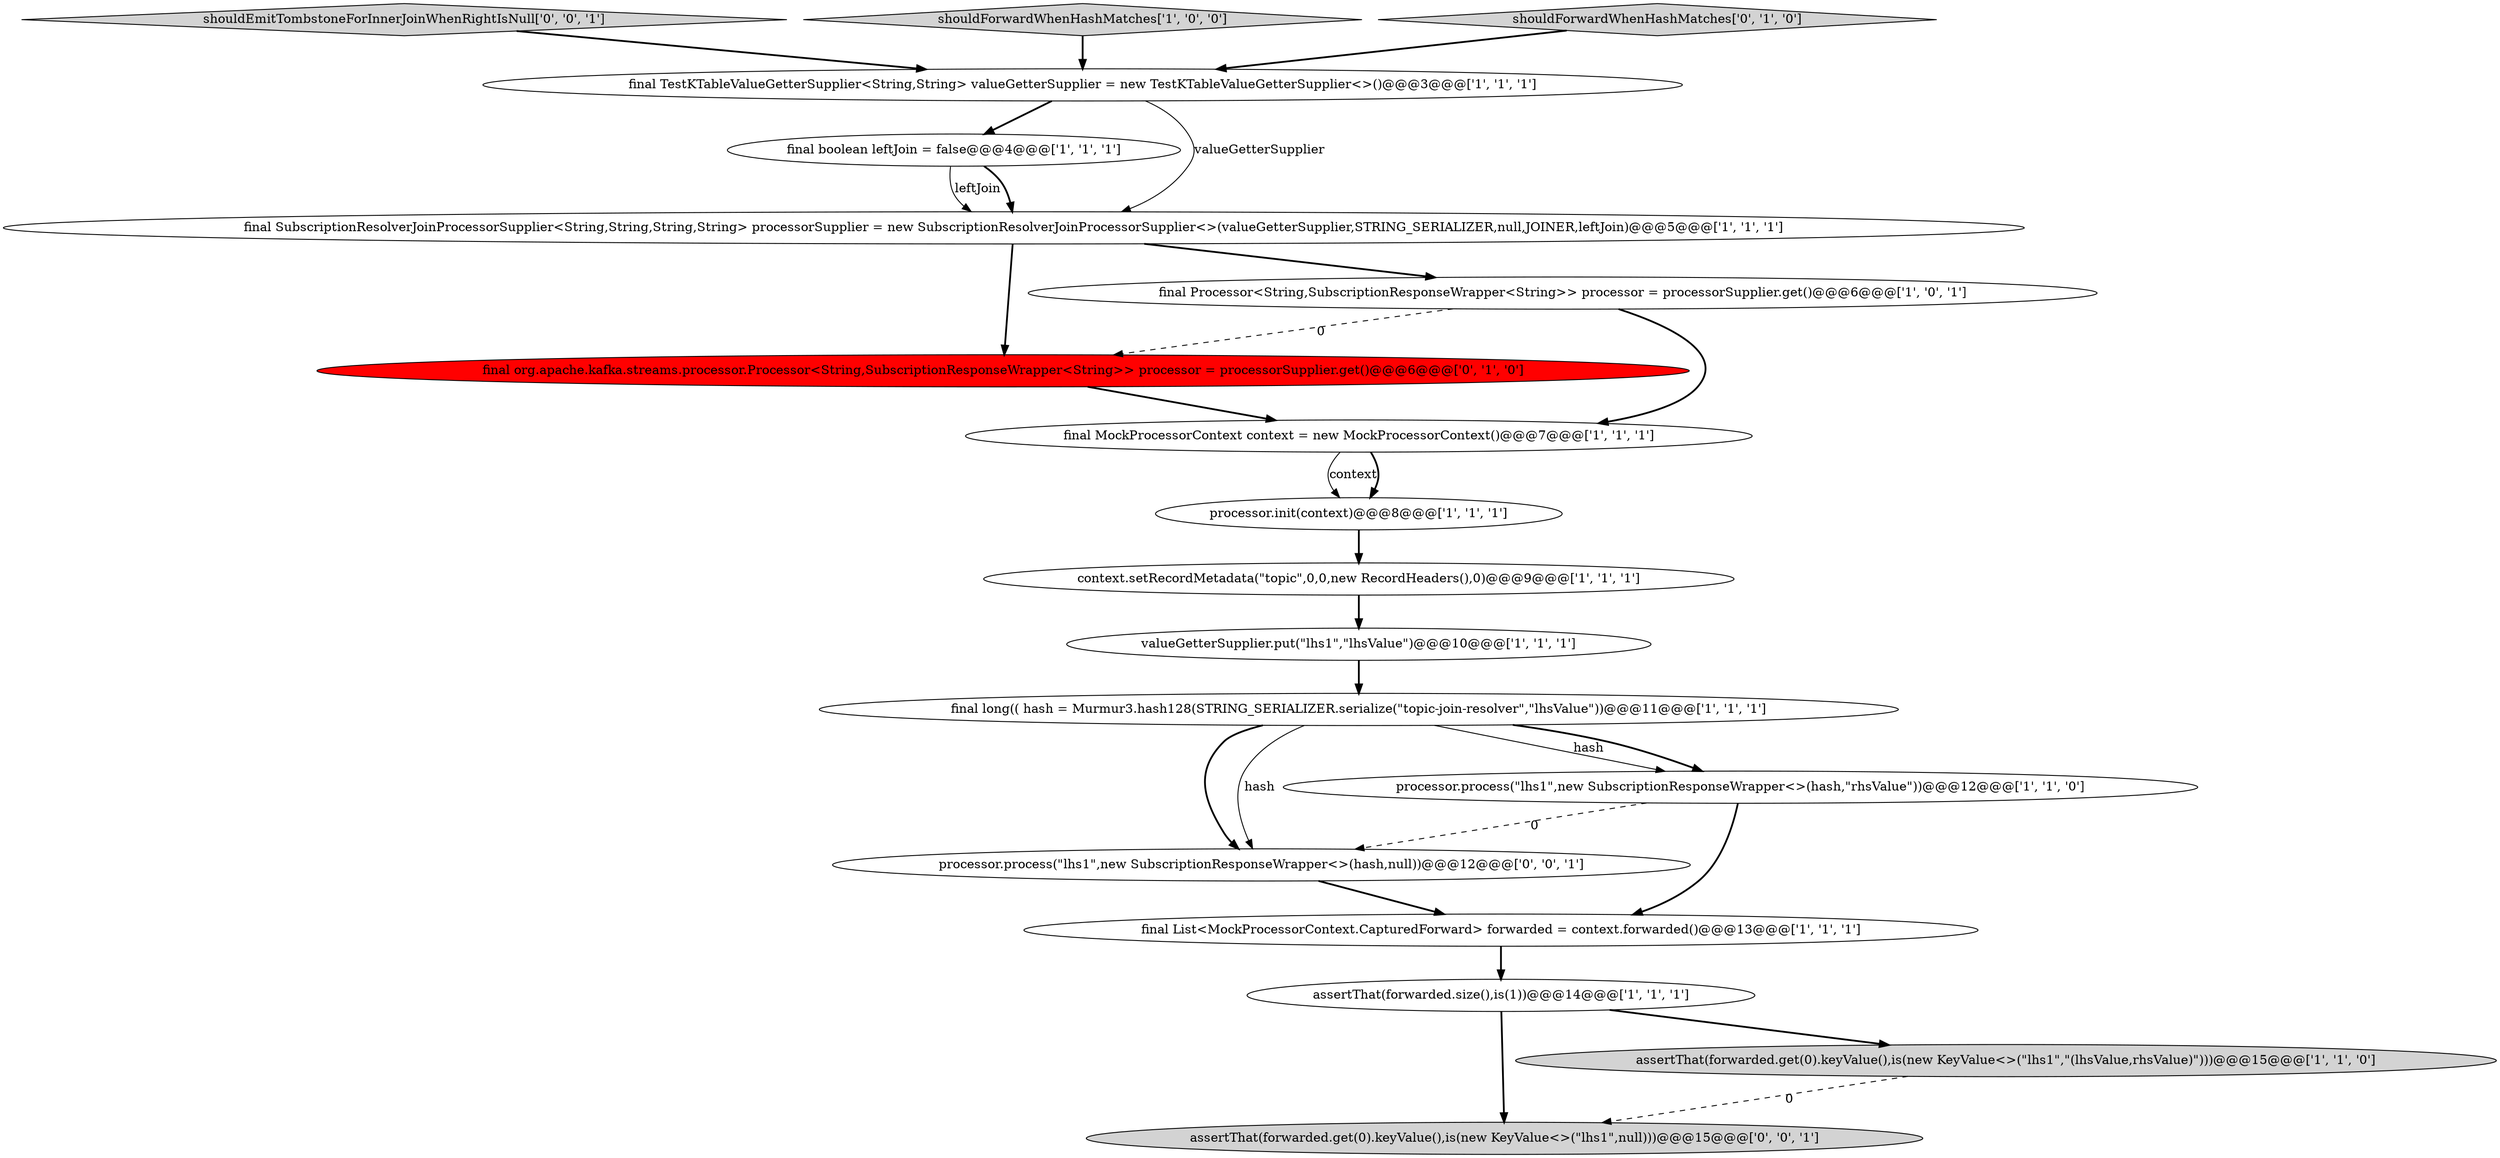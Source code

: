 digraph {
3 [style = filled, label = "final List<MockProcessorContext.CapturedForward> forwarded = context.forwarded()@@@13@@@['1', '1', '1']", fillcolor = white, shape = ellipse image = "AAA0AAABBB1BBB"];
15 [style = filled, label = "final org.apache.kafka.streams.processor.Processor<String,SubscriptionResponseWrapper<String>> processor = processorSupplier.get()@@@6@@@['0', '1', '0']", fillcolor = red, shape = ellipse image = "AAA1AAABBB2BBB"];
17 [style = filled, label = "assertThat(forwarded.get(0).keyValue(),is(new KeyValue<>(\"lhs1\",null)))@@@15@@@['0', '0', '1']", fillcolor = lightgray, shape = ellipse image = "AAA0AAABBB3BBB"];
1 [style = filled, label = "final MockProcessorContext context = new MockProcessorContext()@@@7@@@['1', '1', '1']", fillcolor = white, shape = ellipse image = "AAA0AAABBB1BBB"];
5 [style = filled, label = "context.setRecordMetadata(\"topic\",0,0,new RecordHeaders(),0)@@@9@@@['1', '1', '1']", fillcolor = white, shape = ellipse image = "AAA0AAABBB1BBB"];
18 [style = filled, label = "processor.process(\"lhs1\",new SubscriptionResponseWrapper<>(hash,null))@@@12@@@['0', '0', '1']", fillcolor = white, shape = ellipse image = "AAA0AAABBB3BBB"];
16 [style = filled, label = "shouldEmitTombstoneForInnerJoinWhenRightIsNull['0', '0', '1']", fillcolor = lightgray, shape = diamond image = "AAA0AAABBB3BBB"];
12 [style = filled, label = "processor.init(context)@@@8@@@['1', '1', '1']", fillcolor = white, shape = ellipse image = "AAA0AAABBB1BBB"];
11 [style = filled, label = "final TestKTableValueGetterSupplier<String,String> valueGetterSupplier = new TestKTableValueGetterSupplier<>()@@@3@@@['1', '1', '1']", fillcolor = white, shape = ellipse image = "AAA0AAABBB1BBB"];
0 [style = filled, label = "assertThat(forwarded.size(),is(1))@@@14@@@['1', '1', '1']", fillcolor = white, shape = ellipse image = "AAA0AAABBB1BBB"];
2 [style = filled, label = "valueGetterSupplier.put(\"lhs1\",\"lhsValue\")@@@10@@@['1', '1', '1']", fillcolor = white, shape = ellipse image = "AAA0AAABBB1BBB"];
7 [style = filled, label = "shouldForwardWhenHashMatches['1', '0', '0']", fillcolor = lightgray, shape = diamond image = "AAA0AAABBB1BBB"];
8 [style = filled, label = "processor.process(\"lhs1\",new SubscriptionResponseWrapper<>(hash,\"rhsValue\"))@@@12@@@['1', '1', '0']", fillcolor = white, shape = ellipse image = "AAA0AAABBB1BBB"];
4 [style = filled, label = "final Processor<String,SubscriptionResponseWrapper<String>> processor = processorSupplier.get()@@@6@@@['1', '0', '1']", fillcolor = white, shape = ellipse image = "AAA0AAABBB1BBB"];
10 [style = filled, label = "final long(( hash = Murmur3.hash128(STRING_SERIALIZER.serialize(\"topic-join-resolver\",\"lhsValue\"))@@@11@@@['1', '1', '1']", fillcolor = white, shape = ellipse image = "AAA0AAABBB1BBB"];
6 [style = filled, label = "final boolean leftJoin = false@@@4@@@['1', '1', '1']", fillcolor = white, shape = ellipse image = "AAA0AAABBB1BBB"];
14 [style = filled, label = "shouldForwardWhenHashMatches['0', '1', '0']", fillcolor = lightgray, shape = diamond image = "AAA0AAABBB2BBB"];
13 [style = filled, label = "assertThat(forwarded.get(0).keyValue(),is(new KeyValue<>(\"lhs1\",\"(lhsValue,rhsValue)\")))@@@15@@@['1', '1', '0']", fillcolor = lightgray, shape = ellipse image = "AAA0AAABBB1BBB"];
9 [style = filled, label = "final SubscriptionResolverJoinProcessorSupplier<String,String,String,String> processorSupplier = new SubscriptionResolverJoinProcessorSupplier<>(valueGetterSupplier,STRING_SERIALIZER,null,JOINER,leftJoin)@@@5@@@['1', '1', '1']", fillcolor = white, shape = ellipse image = "AAA0AAABBB1BBB"];
10->18 [style = bold, label=""];
18->3 [style = bold, label=""];
7->11 [style = bold, label=""];
16->11 [style = bold, label=""];
12->5 [style = bold, label=""];
0->13 [style = bold, label=""];
0->17 [style = bold, label=""];
6->9 [style = solid, label="leftJoin"];
9->4 [style = bold, label=""];
11->6 [style = bold, label=""];
8->3 [style = bold, label=""];
13->17 [style = dashed, label="0"];
11->9 [style = solid, label="valueGetterSupplier"];
2->10 [style = bold, label=""];
10->8 [style = solid, label="hash"];
3->0 [style = bold, label=""];
5->2 [style = bold, label=""];
10->8 [style = bold, label=""];
1->12 [style = solid, label="context"];
9->15 [style = bold, label=""];
4->15 [style = dashed, label="0"];
1->12 [style = bold, label=""];
8->18 [style = dashed, label="0"];
4->1 [style = bold, label=""];
10->18 [style = solid, label="hash"];
6->9 [style = bold, label=""];
14->11 [style = bold, label=""];
15->1 [style = bold, label=""];
}
